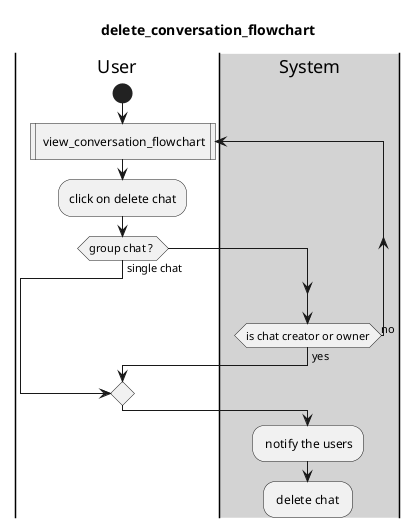 

@startuml 
title delete_conversation_flowchart
|User|
start  
repeat: view_conversation_flowchart| 
:click on delete chat;
if(group chat ? ) then (single chat)
break   
endif
|#lightgray|System|
repeat while(is chat creator or owner) is (no) not (yes)
: notify the users;
: delete chat ; 
@enduml
